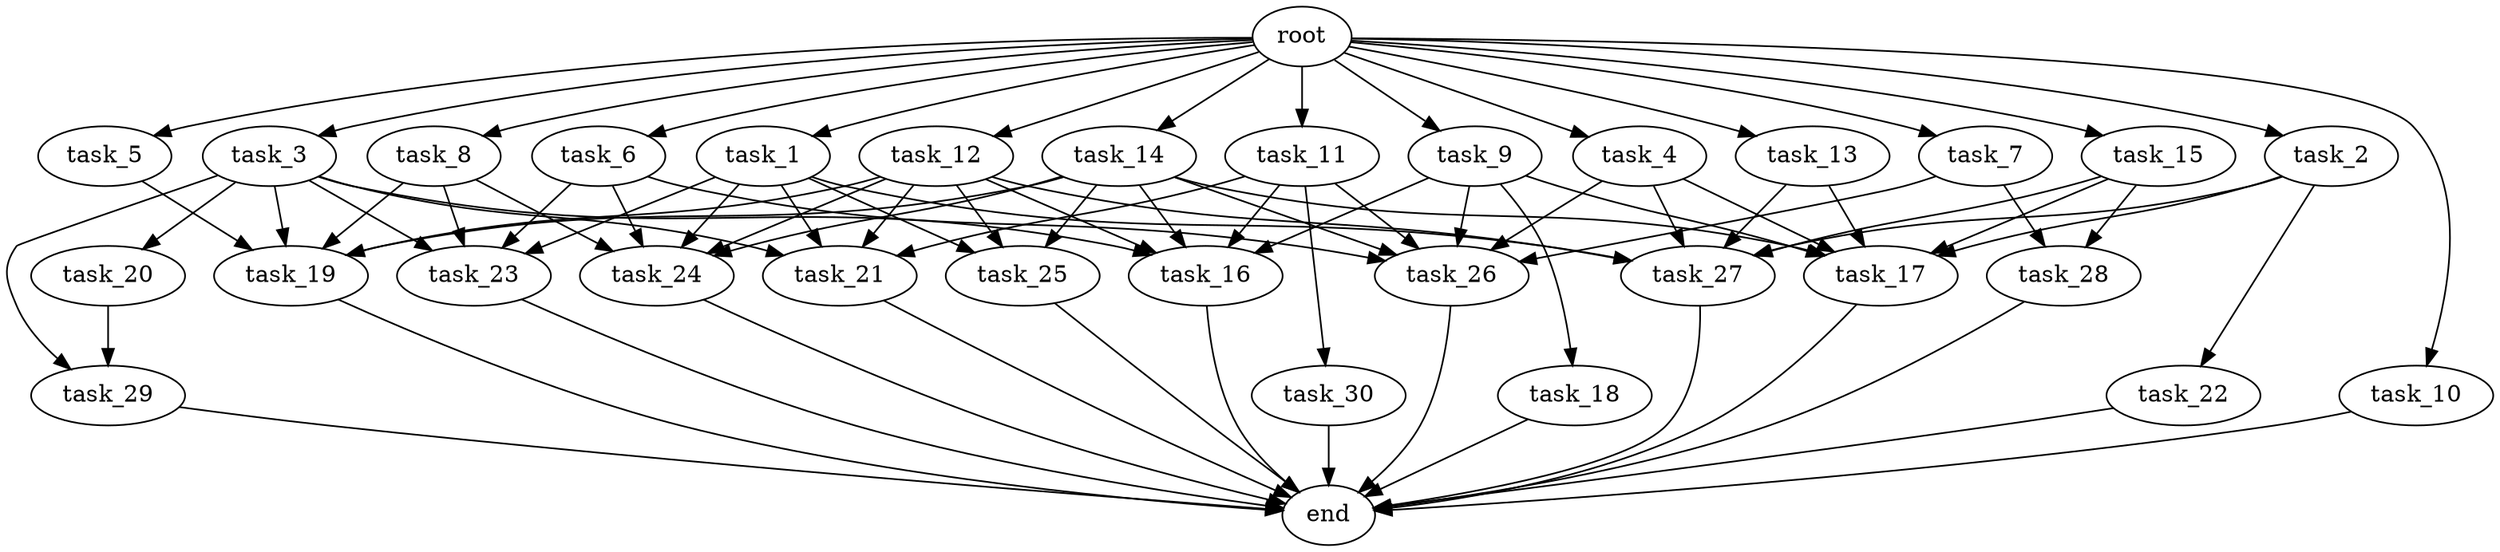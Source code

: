 digraph G {
  root [size="0.000000e+00"];
  task_1 [size="9.902186e+10"];
  task_2 [size="8.475498e+09"];
  task_3 [size="6.422787e+10"];
  task_4 [size="4.159139e+10"];
  task_5 [size="4.560831e+10"];
  task_6 [size="7.889495e+10"];
  task_7 [size="6.044691e+10"];
  task_8 [size="4.257616e+10"];
  task_9 [size="1.798794e+10"];
  task_10 [size="5.094640e+10"];
  task_11 [size="5.520948e+10"];
  task_12 [size="4.501008e+10"];
  task_13 [size="3.553717e+10"];
  task_14 [size="1.858725e+10"];
  task_15 [size="6.046128e+10"];
  task_16 [size="5.779807e+10"];
  task_17 [size="8.468192e+10"];
  task_18 [size="2.368263e+10"];
  task_19 [size="5.017786e+10"];
  task_20 [size="4.108967e+10"];
  task_21 [size="5.462116e+10"];
  task_22 [size="3.670333e+10"];
  task_23 [size="9.782356e+10"];
  task_24 [size="5.681928e+10"];
  task_25 [size="7.049121e+10"];
  task_26 [size="1.132531e+10"];
  task_27 [size="4.815848e+10"];
  task_28 [size="6.905282e+10"];
  task_29 [size="1.421733e+10"];
  task_30 [size="7.313201e+10"];
  end [size="0.000000e+00"];

  root -> task_1 [size="1.000000e-12"];
  root -> task_2 [size="1.000000e-12"];
  root -> task_3 [size="1.000000e-12"];
  root -> task_4 [size="1.000000e-12"];
  root -> task_5 [size="1.000000e-12"];
  root -> task_6 [size="1.000000e-12"];
  root -> task_7 [size="1.000000e-12"];
  root -> task_8 [size="1.000000e-12"];
  root -> task_9 [size="1.000000e-12"];
  root -> task_10 [size="1.000000e-12"];
  root -> task_11 [size="1.000000e-12"];
  root -> task_12 [size="1.000000e-12"];
  root -> task_13 [size="1.000000e-12"];
  root -> task_14 [size="1.000000e-12"];
  root -> task_15 [size="1.000000e-12"];
  task_1 -> task_21 [size="1.365529e+08"];
  task_1 -> task_23 [size="2.445589e+08"];
  task_1 -> task_24 [size="1.136386e+08"];
  task_1 -> task_25 [size="2.349707e+08"];
  task_1 -> task_27 [size="8.026413e+07"];
  task_2 -> task_17 [size="1.411365e+08"];
  task_2 -> task_22 [size="3.670333e+08"];
  task_2 -> task_27 [size="8.026413e+07"];
  task_3 -> task_16 [size="1.155961e+08"];
  task_3 -> task_19 [size="1.003557e+08"];
  task_3 -> task_20 [size="4.108967e+08"];
  task_3 -> task_21 [size="1.365529e+08"];
  task_3 -> task_23 [size="2.445589e+08"];
  task_3 -> task_29 [size="7.108664e+07"];
  task_4 -> task_17 [size="1.411365e+08"];
  task_4 -> task_26 [size="1.887551e+07"];
  task_4 -> task_27 [size="8.026413e+07"];
  task_5 -> task_19 [size="1.003557e+08"];
  task_6 -> task_23 [size="2.445589e+08"];
  task_6 -> task_24 [size="1.136386e+08"];
  task_6 -> task_26 [size="1.887551e+07"];
  task_7 -> task_26 [size="1.887551e+07"];
  task_7 -> task_28 [size="3.452641e+08"];
  task_8 -> task_19 [size="1.003557e+08"];
  task_8 -> task_23 [size="2.445589e+08"];
  task_8 -> task_24 [size="1.136386e+08"];
  task_9 -> task_16 [size="1.155961e+08"];
  task_9 -> task_17 [size="1.411365e+08"];
  task_9 -> task_18 [size="2.368263e+08"];
  task_9 -> task_26 [size="1.887551e+07"];
  task_10 -> end [size="1.000000e-12"];
  task_11 -> task_16 [size="1.155961e+08"];
  task_11 -> task_21 [size="1.365529e+08"];
  task_11 -> task_26 [size="1.887551e+07"];
  task_11 -> task_30 [size="7.313201e+08"];
  task_12 -> task_16 [size="1.155961e+08"];
  task_12 -> task_19 [size="1.003557e+08"];
  task_12 -> task_21 [size="1.365529e+08"];
  task_12 -> task_24 [size="1.136386e+08"];
  task_12 -> task_25 [size="2.349707e+08"];
  task_12 -> task_27 [size="8.026413e+07"];
  task_13 -> task_17 [size="1.411365e+08"];
  task_13 -> task_27 [size="8.026413e+07"];
  task_14 -> task_16 [size="1.155961e+08"];
  task_14 -> task_17 [size="1.411365e+08"];
  task_14 -> task_19 [size="1.003557e+08"];
  task_14 -> task_24 [size="1.136386e+08"];
  task_14 -> task_25 [size="2.349707e+08"];
  task_14 -> task_26 [size="1.887551e+07"];
  task_15 -> task_17 [size="1.411365e+08"];
  task_15 -> task_27 [size="8.026413e+07"];
  task_15 -> task_28 [size="3.452641e+08"];
  task_16 -> end [size="1.000000e-12"];
  task_17 -> end [size="1.000000e-12"];
  task_18 -> end [size="1.000000e-12"];
  task_19 -> end [size="1.000000e-12"];
  task_20 -> task_29 [size="7.108664e+07"];
  task_21 -> end [size="1.000000e-12"];
  task_22 -> end [size="1.000000e-12"];
  task_23 -> end [size="1.000000e-12"];
  task_24 -> end [size="1.000000e-12"];
  task_25 -> end [size="1.000000e-12"];
  task_26 -> end [size="1.000000e-12"];
  task_27 -> end [size="1.000000e-12"];
  task_28 -> end [size="1.000000e-12"];
  task_29 -> end [size="1.000000e-12"];
  task_30 -> end [size="1.000000e-12"];
}
